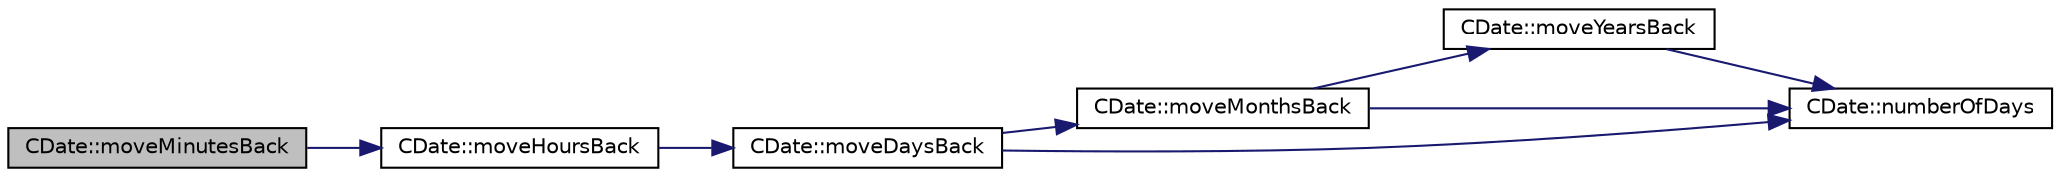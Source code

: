 digraph "CDate::moveMinutesBack"
{
 // LATEX_PDF_SIZE
  edge [fontname="Helvetica",fontsize="10",labelfontname="Helvetica",labelfontsize="10"];
  node [fontname="Helvetica",fontsize="10",shape=record];
  rankdir="LR";
  Node1 [label="CDate::moveMinutesBack",height=0.2,width=0.4,color="black", fillcolor="grey75", style="filled", fontcolor="black",tooltip=" "];
  Node1 -> Node2 [color="midnightblue",fontsize="10",style="solid",fontname="Helvetica"];
  Node2 [label="CDate::moveHoursBack",height=0.2,width=0.4,color="black", fillcolor="white", style="filled",URL="$classCDate.html#a84efc0be011445f0ff244b1322ef0d66",tooltip=" "];
  Node2 -> Node3 [color="midnightblue",fontsize="10",style="solid",fontname="Helvetica"];
  Node3 [label="CDate::moveDaysBack",height=0.2,width=0.4,color="black", fillcolor="white", style="filled",URL="$classCDate.html#aaff6725e86d4edf8007b5dfd7f65aff1",tooltip=" "];
  Node3 -> Node4 [color="midnightblue",fontsize="10",style="solid",fontname="Helvetica"];
  Node4 [label="CDate::moveMonthsBack",height=0.2,width=0.4,color="black", fillcolor="white", style="filled",URL="$classCDate.html#aa41b4ca9d282c8ffc029e67fbb84d00d",tooltip=" "];
  Node4 -> Node5 [color="midnightblue",fontsize="10",style="solid",fontname="Helvetica"];
  Node5 [label="CDate::moveYearsBack",height=0.2,width=0.4,color="black", fillcolor="white", style="filled",URL="$classCDate.html#a7336185d96dfe20a9f6b36f94637400f",tooltip=" "];
  Node5 -> Node6 [color="midnightblue",fontsize="10",style="solid",fontname="Helvetica"];
  Node6 [label="CDate::numberOfDays",height=0.2,width=0.4,color="black", fillcolor="white", style="filled",URL="$classCDate.html#a14125ca46ce83ccd3f4b9d9f873caf6d",tooltip=" "];
  Node4 -> Node6 [color="midnightblue",fontsize="10",style="solid",fontname="Helvetica"];
  Node3 -> Node6 [color="midnightblue",fontsize="10",style="solid",fontname="Helvetica"];
}

